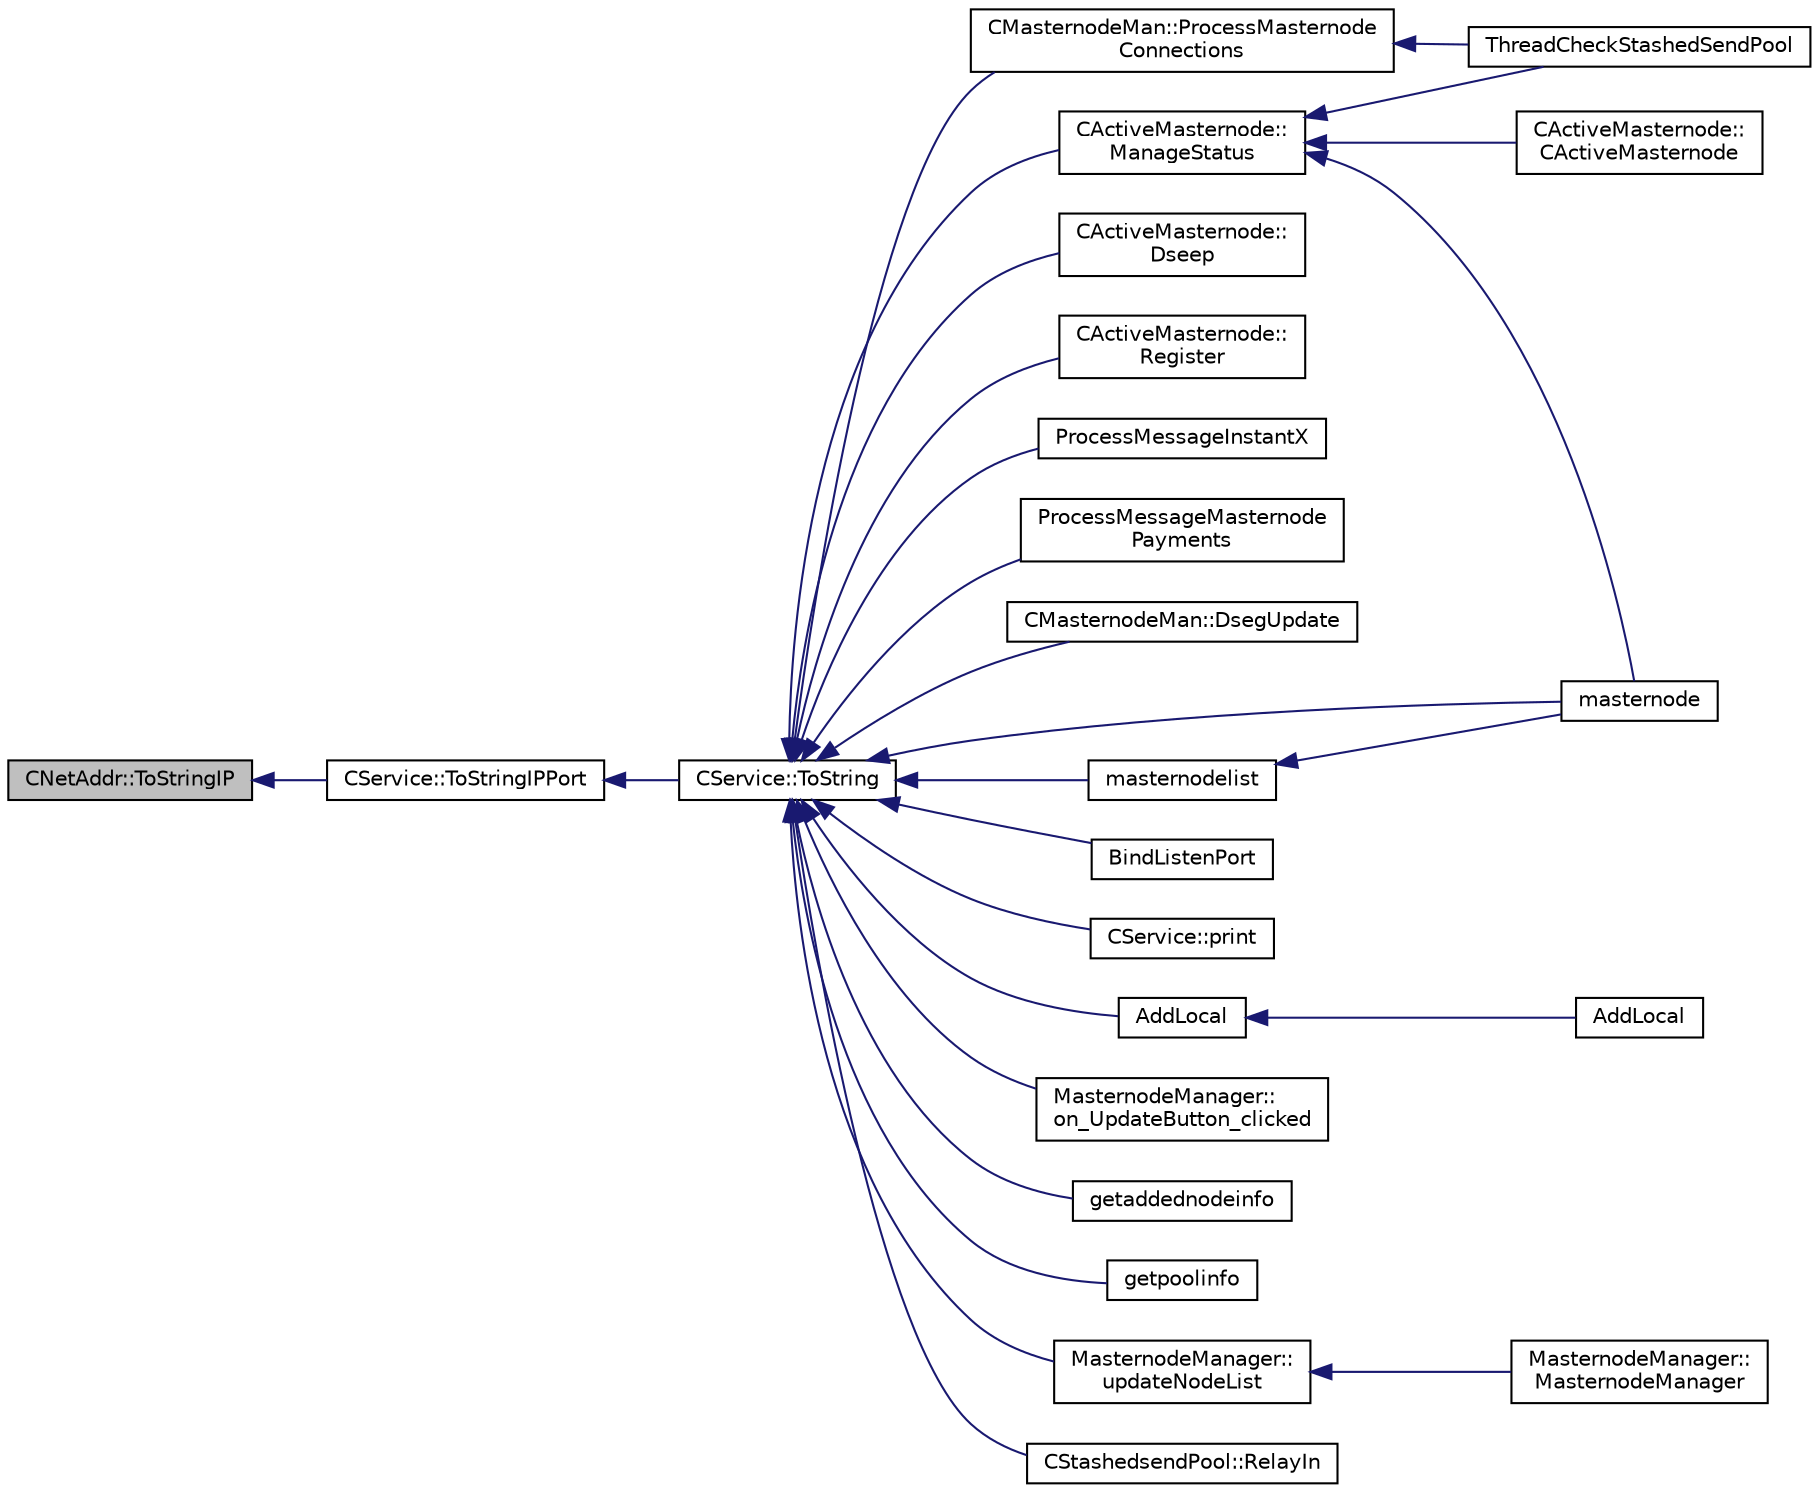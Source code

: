 digraph "CNetAddr::ToStringIP"
{
  edge [fontname="Helvetica",fontsize="10",labelfontname="Helvetica",labelfontsize="10"];
  node [fontname="Helvetica",fontsize="10",shape=record];
  rankdir="LR";
  Node307 [label="CNetAddr::ToStringIP",height=0.2,width=0.4,color="black", fillcolor="grey75", style="filled", fontcolor="black"];
  Node307 -> Node308 [dir="back",color="midnightblue",fontsize="10",style="solid",fontname="Helvetica"];
  Node308 [label="CService::ToStringIPPort",height=0.2,width=0.4,color="black", fillcolor="white", style="filled",URL="$d3/dcc/class_c_service.html#a224204c838b12eeb49ca7eabe6f75004"];
  Node308 -> Node309 [dir="back",color="midnightblue",fontsize="10",style="solid",fontname="Helvetica"];
  Node309 [label="CService::ToString",height=0.2,width=0.4,color="black", fillcolor="white", style="filled",URL="$d3/dcc/class_c_service.html#a225473158bc07c87a6a862160d73cfea"];
  Node309 -> Node310 [dir="back",color="midnightblue",fontsize="10",style="solid",fontname="Helvetica"];
  Node310 [label="CActiveMasternode::\lManageStatus",height=0.2,width=0.4,color="black", fillcolor="white", style="filled",URL="$d9/d29/class_c_active_masternode.html#a8004b3b2100da7dcfedbd1e959633e51"];
  Node310 -> Node311 [dir="back",color="midnightblue",fontsize="10",style="solid",fontname="Helvetica"];
  Node311 [label="CActiveMasternode::\lCActiveMasternode",height=0.2,width=0.4,color="black", fillcolor="white", style="filled",URL="$d9/d29/class_c_active_masternode.html#a7ffb946d1b2aad0054d3b3efce8c0543"];
  Node310 -> Node312 [dir="back",color="midnightblue",fontsize="10",style="solid",fontname="Helvetica"];
  Node312 [label="masternode",height=0.2,width=0.4,color="black", fillcolor="white", style="filled",URL="$d5/d6b/rpcstashedsend_8cpp.html#a30609e443aeb47c29ed0878d16b1b5e1"];
  Node310 -> Node313 [dir="back",color="midnightblue",fontsize="10",style="solid",fontname="Helvetica"];
  Node313 [label="ThreadCheckStashedSendPool",height=0.2,width=0.4,color="black", fillcolor="white", style="filled",URL="$d9/dbc/stashedsend_8h.html#ab583ddc86effded8432ea5387f77d883"];
  Node309 -> Node314 [dir="back",color="midnightblue",fontsize="10",style="solid",fontname="Helvetica"];
  Node314 [label="CActiveMasternode::\lDseep",height=0.2,width=0.4,color="black", fillcolor="white", style="filled",URL="$d9/d29/class_c_active_masternode.html#aa14a1a9611f6b73cc3e860cda75de88c"];
  Node309 -> Node315 [dir="back",color="midnightblue",fontsize="10",style="solid",fontname="Helvetica"];
  Node315 [label="CActiveMasternode::\lRegister",height=0.2,width=0.4,color="black", fillcolor="white", style="filled",URL="$d9/d29/class_c_active_masternode.html#a1fd28a721112cda22fe2f9e1045cf397",tooltip="Register any Masternode. "];
  Node309 -> Node316 [dir="back",color="midnightblue",fontsize="10",style="solid",fontname="Helvetica"];
  Node316 [label="ProcessMessageInstantX",height=0.2,width=0.4,color="black", fillcolor="white", style="filled",URL="$d6/d5f/instantx_8h.html#aa516cb499ead2691d8ab216a499db5d0"];
  Node309 -> Node317 [dir="back",color="midnightblue",fontsize="10",style="solid",fontname="Helvetica"];
  Node317 [label="ProcessMessageMasternode\lPayments",height=0.2,width=0.4,color="black", fillcolor="white", style="filled",URL="$dc/d20/masternode-payments_8h.html#a8c28fb440d8031543d1de309e34c40f2"];
  Node309 -> Node318 [dir="back",color="midnightblue",fontsize="10",style="solid",fontname="Helvetica"];
  Node318 [label="CMasternodeMan::DsegUpdate",height=0.2,width=0.4,color="black", fillcolor="white", style="filled",URL="$dc/d6b/class_c_masternode_man.html#a5aa389cb63e70edf9fd9e2eb7fe90750"];
  Node309 -> Node319 [dir="back",color="midnightblue",fontsize="10",style="solid",fontname="Helvetica"];
  Node319 [label="CMasternodeMan::ProcessMasternode\lConnections",height=0.2,width=0.4,color="black", fillcolor="white", style="filled",URL="$dc/d6b/class_c_masternode_man.html#ad8a9994f53e2d6385b8caba4cd5ee4b9"];
  Node319 -> Node313 [dir="back",color="midnightblue",fontsize="10",style="solid",fontname="Helvetica"];
  Node309 -> Node320 [dir="back",color="midnightblue",fontsize="10",style="solid",fontname="Helvetica"];
  Node320 [label="AddLocal",height=0.2,width=0.4,color="black", fillcolor="white", style="filled",URL="$d7/d97/net_8h.html#a337d6af198a6b0d75f830e56da9b91e9"];
  Node320 -> Node321 [dir="back",color="midnightblue",fontsize="10",style="solid",fontname="Helvetica"];
  Node321 [label="AddLocal",height=0.2,width=0.4,color="black", fillcolor="white", style="filled",URL="$d7/d97/net_8h.html#abda4e8f87772f9a9d9d8f52a93791ffc"];
  Node309 -> Node322 [dir="back",color="midnightblue",fontsize="10",style="solid",fontname="Helvetica"];
  Node322 [label="BindListenPort",height=0.2,width=0.4,color="black", fillcolor="white", style="filled",URL="$dd/d84/net_8cpp.html#a0c8010ad96acff7cca6aca684ec42b71"];
  Node309 -> Node323 [dir="back",color="midnightblue",fontsize="10",style="solid",fontname="Helvetica"];
  Node323 [label="CService::print",height=0.2,width=0.4,color="black", fillcolor="white", style="filled",URL="$d3/dcc/class_c_service.html#a4b104c178cb4b71150a49989f5198302"];
  Node309 -> Node324 [dir="back",color="midnightblue",fontsize="10",style="solid",fontname="Helvetica"];
  Node324 [label="MasternodeManager::\lupdateNodeList",height=0.2,width=0.4,color="black", fillcolor="white", style="filled",URL="$d9/d70/class_masternode_manager.html#a5485a8bd6ccf673027165cc1207dfae9"];
  Node324 -> Node325 [dir="back",color="midnightblue",fontsize="10",style="solid",fontname="Helvetica"];
  Node325 [label="MasternodeManager::\lMasternodeManager",height=0.2,width=0.4,color="black", fillcolor="white", style="filled",URL="$d9/d70/class_masternode_manager.html#ad18cb99065e056e6b791e2356de826bf"];
  Node309 -> Node326 [dir="back",color="midnightblue",fontsize="10",style="solid",fontname="Helvetica"];
  Node326 [label="MasternodeManager::\lon_UpdateButton_clicked",height=0.2,width=0.4,color="black", fillcolor="white", style="filled",URL="$d9/d70/class_masternode_manager.html#ae8d07b4d869e3eb09fe1be445eff0430"];
  Node309 -> Node327 [dir="back",color="midnightblue",fontsize="10",style="solid",fontname="Helvetica"];
  Node327 [label="getaddednodeinfo",height=0.2,width=0.4,color="black", fillcolor="white", style="filled",URL="$df/dab/rpcnet_8cpp.html#a2a6994d3b180c8e9ce81e0da65a41bb3"];
  Node309 -> Node328 [dir="back",color="midnightblue",fontsize="10",style="solid",fontname="Helvetica"];
  Node328 [label="getpoolinfo",height=0.2,width=0.4,color="black", fillcolor="white", style="filled",URL="$d5/d6b/rpcstashedsend_8cpp.html#aea4471c128eb07bb1b70b4344ac38564"];
  Node309 -> Node312 [dir="back",color="midnightblue",fontsize="10",style="solid",fontname="Helvetica"];
  Node309 -> Node329 [dir="back",color="midnightblue",fontsize="10",style="solid",fontname="Helvetica"];
  Node329 [label="masternodelist",height=0.2,width=0.4,color="black", fillcolor="white", style="filled",URL="$d5/d6b/rpcstashedsend_8cpp.html#a3a7ed7e37f21eb2912afc6e776f7236c"];
  Node329 -> Node312 [dir="back",color="midnightblue",fontsize="10",style="solid",fontname="Helvetica"];
  Node309 -> Node330 [dir="back",color="midnightblue",fontsize="10",style="solid",fontname="Helvetica"];
  Node330 [label="CStashedsendPool::RelayIn",height=0.2,width=0.4,color="black", fillcolor="white", style="filled",URL="$dd/d8a/class_c_stashedsend_pool.html#aebe6dcd903303539047d0ae907fe38f7"];
}
